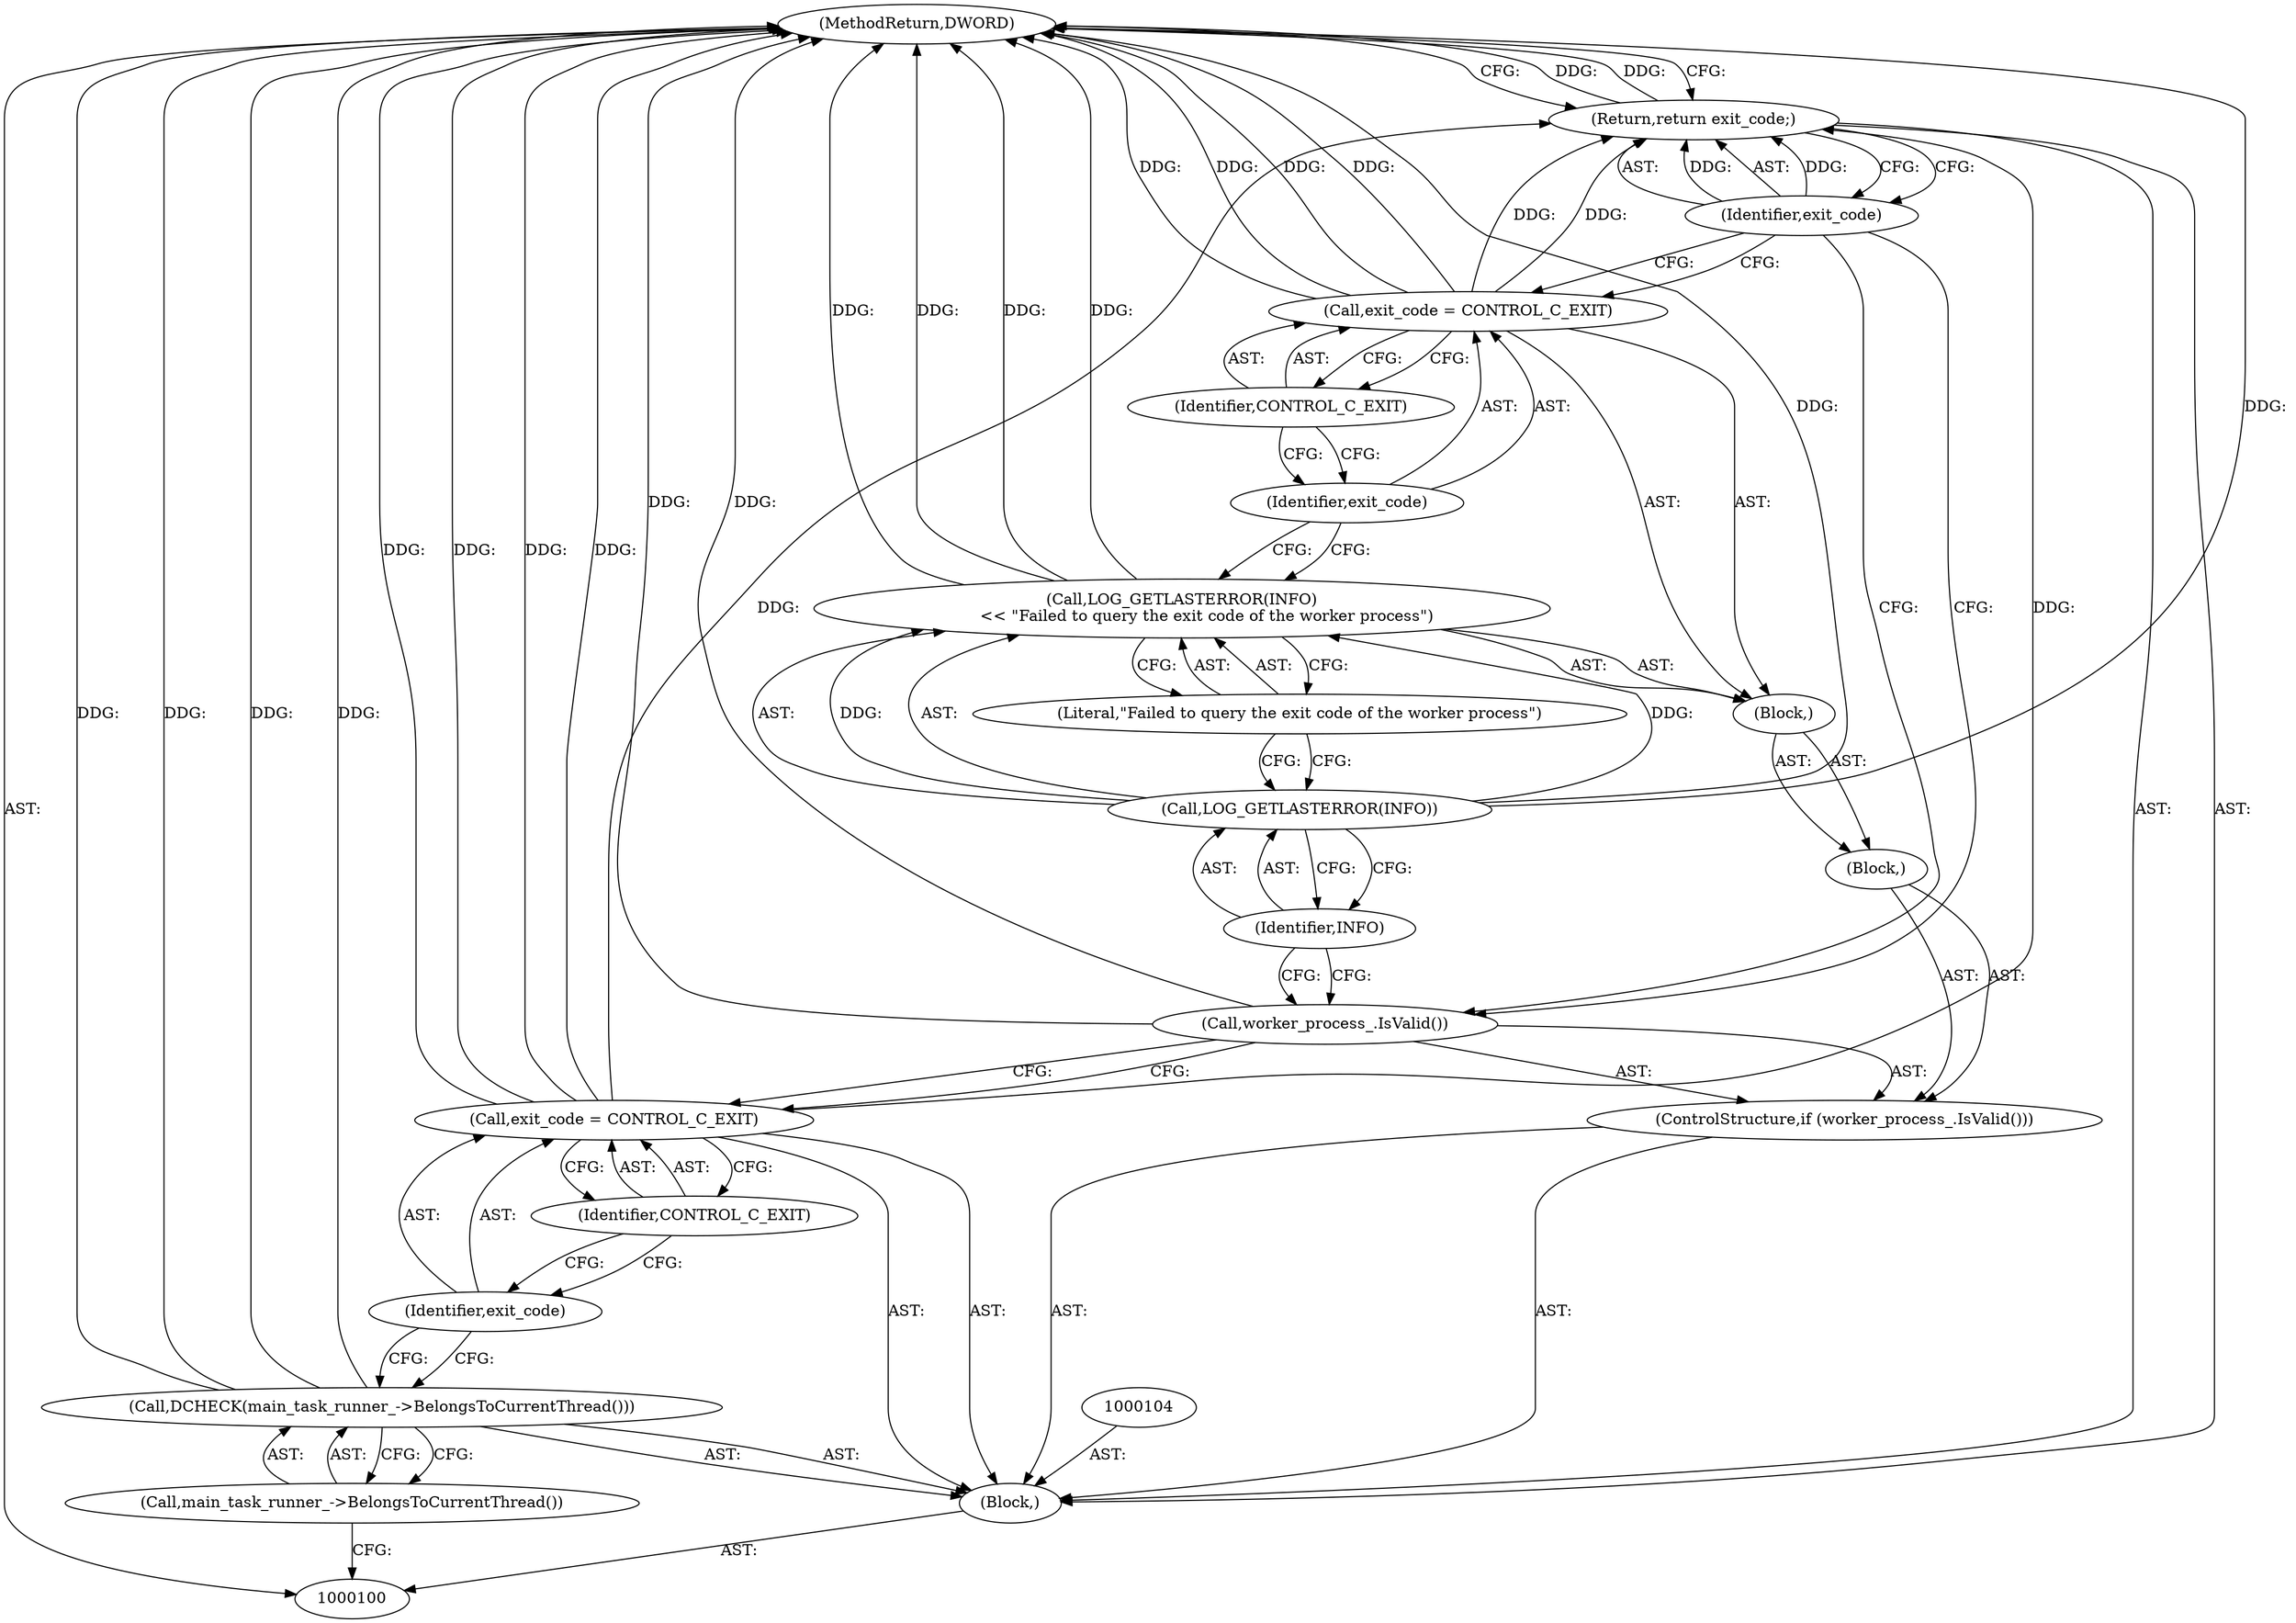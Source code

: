 digraph "1_Chrome_b15c87071f906301bccc824ce013966ca93998c7_15" {
"1000121" [label="(MethodReturn,DWORD)"];
"1000101" [label="(Block,)"];
"1000119" [label="(Return,return exit_code;)"];
"1000120" [label="(Identifier,exit_code)"];
"1000102" [label="(Call,DCHECK(main_task_runner_->BelongsToCurrentThread()))"];
"1000103" [label="(Call,main_task_runner_->BelongsToCurrentThread())"];
"1000107" [label="(Identifier,CONTROL_C_EXIT)"];
"1000105" [label="(Call,exit_code = CONTROL_C_EXIT)"];
"1000106" [label="(Identifier,exit_code)"];
"1000108" [label="(ControlStructure,if (worker_process_.IsValid()))"];
"1000110" [label="(Block,)"];
"1000109" [label="(Call,worker_process_.IsValid())"];
"1000111" [label="(Block,)"];
"1000114" [label="(Identifier,INFO)"];
"1000112" [label="(Call,LOG_GETLASTERROR(INFO)\n          << \"Failed to query the exit code of the worker process\")"];
"1000113" [label="(Call,LOG_GETLASTERROR(INFO))"];
"1000115" [label="(Literal,\"Failed to query the exit code of the worker process\")"];
"1000118" [label="(Identifier,CONTROL_C_EXIT)"];
"1000116" [label="(Call,exit_code = CONTROL_C_EXIT)"];
"1000117" [label="(Identifier,exit_code)"];
"1000121" -> "1000100"  [label="AST: "];
"1000121" -> "1000119"  [label="CFG: "];
"1000116" -> "1000121"  [label="DDG: "];
"1000116" -> "1000121"  [label="DDG: "];
"1000105" -> "1000121"  [label="DDG: "];
"1000105" -> "1000121"  [label="DDG: "];
"1000113" -> "1000121"  [label="DDG: "];
"1000102" -> "1000121"  [label="DDG: "];
"1000102" -> "1000121"  [label="DDG: "];
"1000112" -> "1000121"  [label="DDG: "];
"1000112" -> "1000121"  [label="DDG: "];
"1000109" -> "1000121"  [label="DDG: "];
"1000119" -> "1000121"  [label="DDG: "];
"1000101" -> "1000100"  [label="AST: "];
"1000102" -> "1000101"  [label="AST: "];
"1000104" -> "1000101"  [label="AST: "];
"1000105" -> "1000101"  [label="AST: "];
"1000108" -> "1000101"  [label="AST: "];
"1000119" -> "1000101"  [label="AST: "];
"1000119" -> "1000101"  [label="AST: "];
"1000119" -> "1000120"  [label="CFG: "];
"1000120" -> "1000119"  [label="AST: "];
"1000121" -> "1000119"  [label="CFG: "];
"1000119" -> "1000121"  [label="DDG: "];
"1000120" -> "1000119"  [label="DDG: "];
"1000116" -> "1000119"  [label="DDG: "];
"1000105" -> "1000119"  [label="DDG: "];
"1000120" -> "1000119"  [label="AST: "];
"1000120" -> "1000116"  [label="CFG: "];
"1000120" -> "1000109"  [label="CFG: "];
"1000119" -> "1000120"  [label="CFG: "];
"1000120" -> "1000119"  [label="DDG: "];
"1000102" -> "1000101"  [label="AST: "];
"1000102" -> "1000103"  [label="CFG: "];
"1000103" -> "1000102"  [label="AST: "];
"1000106" -> "1000102"  [label="CFG: "];
"1000102" -> "1000121"  [label="DDG: "];
"1000102" -> "1000121"  [label="DDG: "];
"1000103" -> "1000102"  [label="AST: "];
"1000103" -> "1000100"  [label="CFG: "];
"1000102" -> "1000103"  [label="CFG: "];
"1000107" -> "1000105"  [label="AST: "];
"1000107" -> "1000106"  [label="CFG: "];
"1000105" -> "1000107"  [label="CFG: "];
"1000105" -> "1000101"  [label="AST: "];
"1000105" -> "1000107"  [label="CFG: "];
"1000106" -> "1000105"  [label="AST: "];
"1000107" -> "1000105"  [label="AST: "];
"1000109" -> "1000105"  [label="CFG: "];
"1000105" -> "1000121"  [label="DDG: "];
"1000105" -> "1000121"  [label="DDG: "];
"1000105" -> "1000119"  [label="DDG: "];
"1000106" -> "1000105"  [label="AST: "];
"1000106" -> "1000102"  [label="CFG: "];
"1000107" -> "1000106"  [label="CFG: "];
"1000108" -> "1000101"  [label="AST: "];
"1000109" -> "1000108"  [label="AST: "];
"1000110" -> "1000108"  [label="AST: "];
"1000110" -> "1000108"  [label="AST: "];
"1000111" -> "1000110"  [label="AST: "];
"1000109" -> "1000108"  [label="AST: "];
"1000109" -> "1000105"  [label="CFG: "];
"1000114" -> "1000109"  [label="CFG: "];
"1000120" -> "1000109"  [label="CFG: "];
"1000109" -> "1000121"  [label="DDG: "];
"1000111" -> "1000110"  [label="AST: "];
"1000112" -> "1000111"  [label="AST: "];
"1000116" -> "1000111"  [label="AST: "];
"1000114" -> "1000113"  [label="AST: "];
"1000114" -> "1000109"  [label="CFG: "];
"1000113" -> "1000114"  [label="CFG: "];
"1000112" -> "1000111"  [label="AST: "];
"1000112" -> "1000115"  [label="CFG: "];
"1000113" -> "1000112"  [label="AST: "];
"1000115" -> "1000112"  [label="AST: "];
"1000117" -> "1000112"  [label="CFG: "];
"1000112" -> "1000121"  [label="DDG: "];
"1000112" -> "1000121"  [label="DDG: "];
"1000113" -> "1000112"  [label="DDG: "];
"1000113" -> "1000112"  [label="AST: "];
"1000113" -> "1000114"  [label="CFG: "];
"1000114" -> "1000113"  [label="AST: "];
"1000115" -> "1000113"  [label="CFG: "];
"1000113" -> "1000121"  [label="DDG: "];
"1000113" -> "1000112"  [label="DDG: "];
"1000115" -> "1000112"  [label="AST: "];
"1000115" -> "1000113"  [label="CFG: "];
"1000112" -> "1000115"  [label="CFG: "];
"1000118" -> "1000116"  [label="AST: "];
"1000118" -> "1000117"  [label="CFG: "];
"1000116" -> "1000118"  [label="CFG: "];
"1000116" -> "1000111"  [label="AST: "];
"1000116" -> "1000118"  [label="CFG: "];
"1000117" -> "1000116"  [label="AST: "];
"1000118" -> "1000116"  [label="AST: "];
"1000120" -> "1000116"  [label="CFG: "];
"1000116" -> "1000121"  [label="DDG: "];
"1000116" -> "1000121"  [label="DDG: "];
"1000116" -> "1000119"  [label="DDG: "];
"1000117" -> "1000116"  [label="AST: "];
"1000117" -> "1000112"  [label="CFG: "];
"1000118" -> "1000117"  [label="CFG: "];
}
